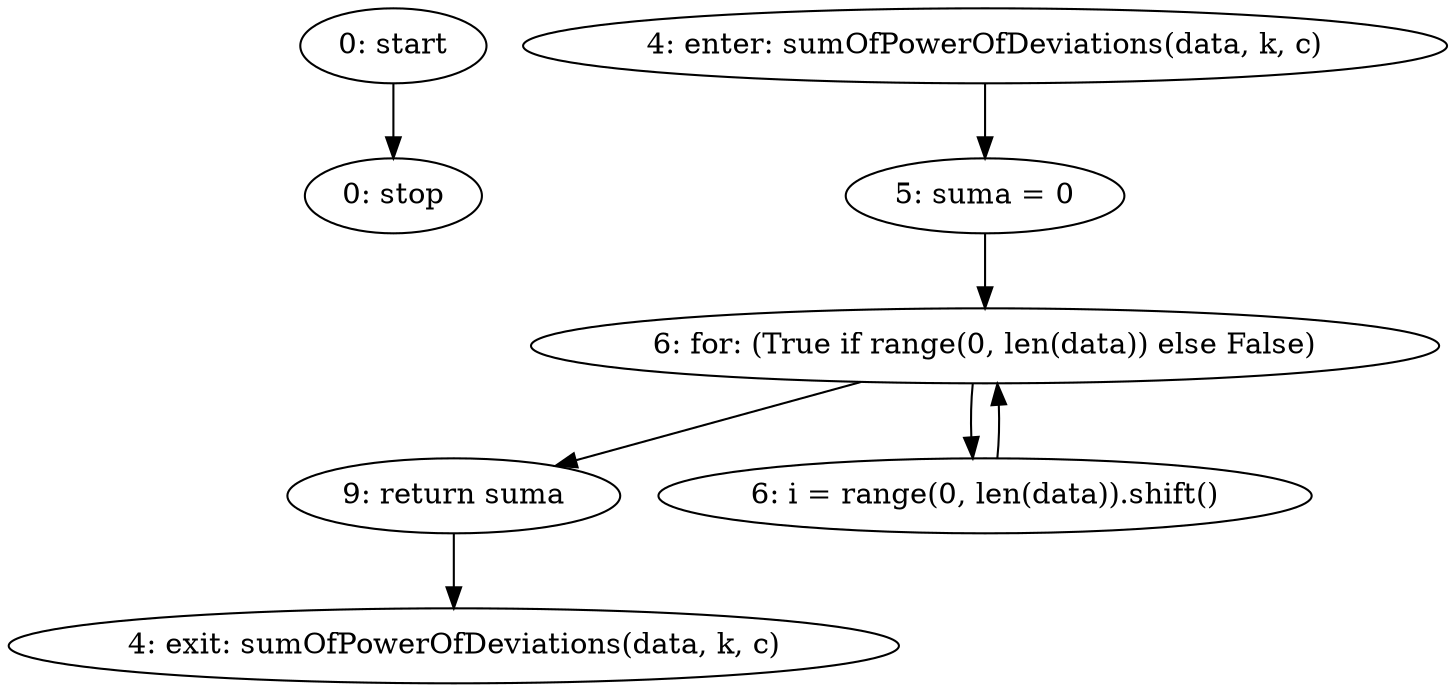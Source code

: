 strict digraph "" {
	node [label="\N"];
	0	[label="0: start"];
	7	[label="0: stop"];
	0 -> 7;
	1	[label="4: enter: sumOfPowerOfDeviations(data, k, c)"];
	3	[label="5: suma = 0"];
	1 -> 3;
	4	[label="6: for: (True if range(0, len(data)) else False)"];
	3 -> 4;
	2	[label="4: exit: sumOfPowerOfDeviations(data, k, c)"];
	6	[label="9: return suma"];
	6 -> 2;
	4 -> 6;
	5	[label="6: i = range(0, len(data)).shift()"];
	4 -> 5;
	5 -> 4;
}
